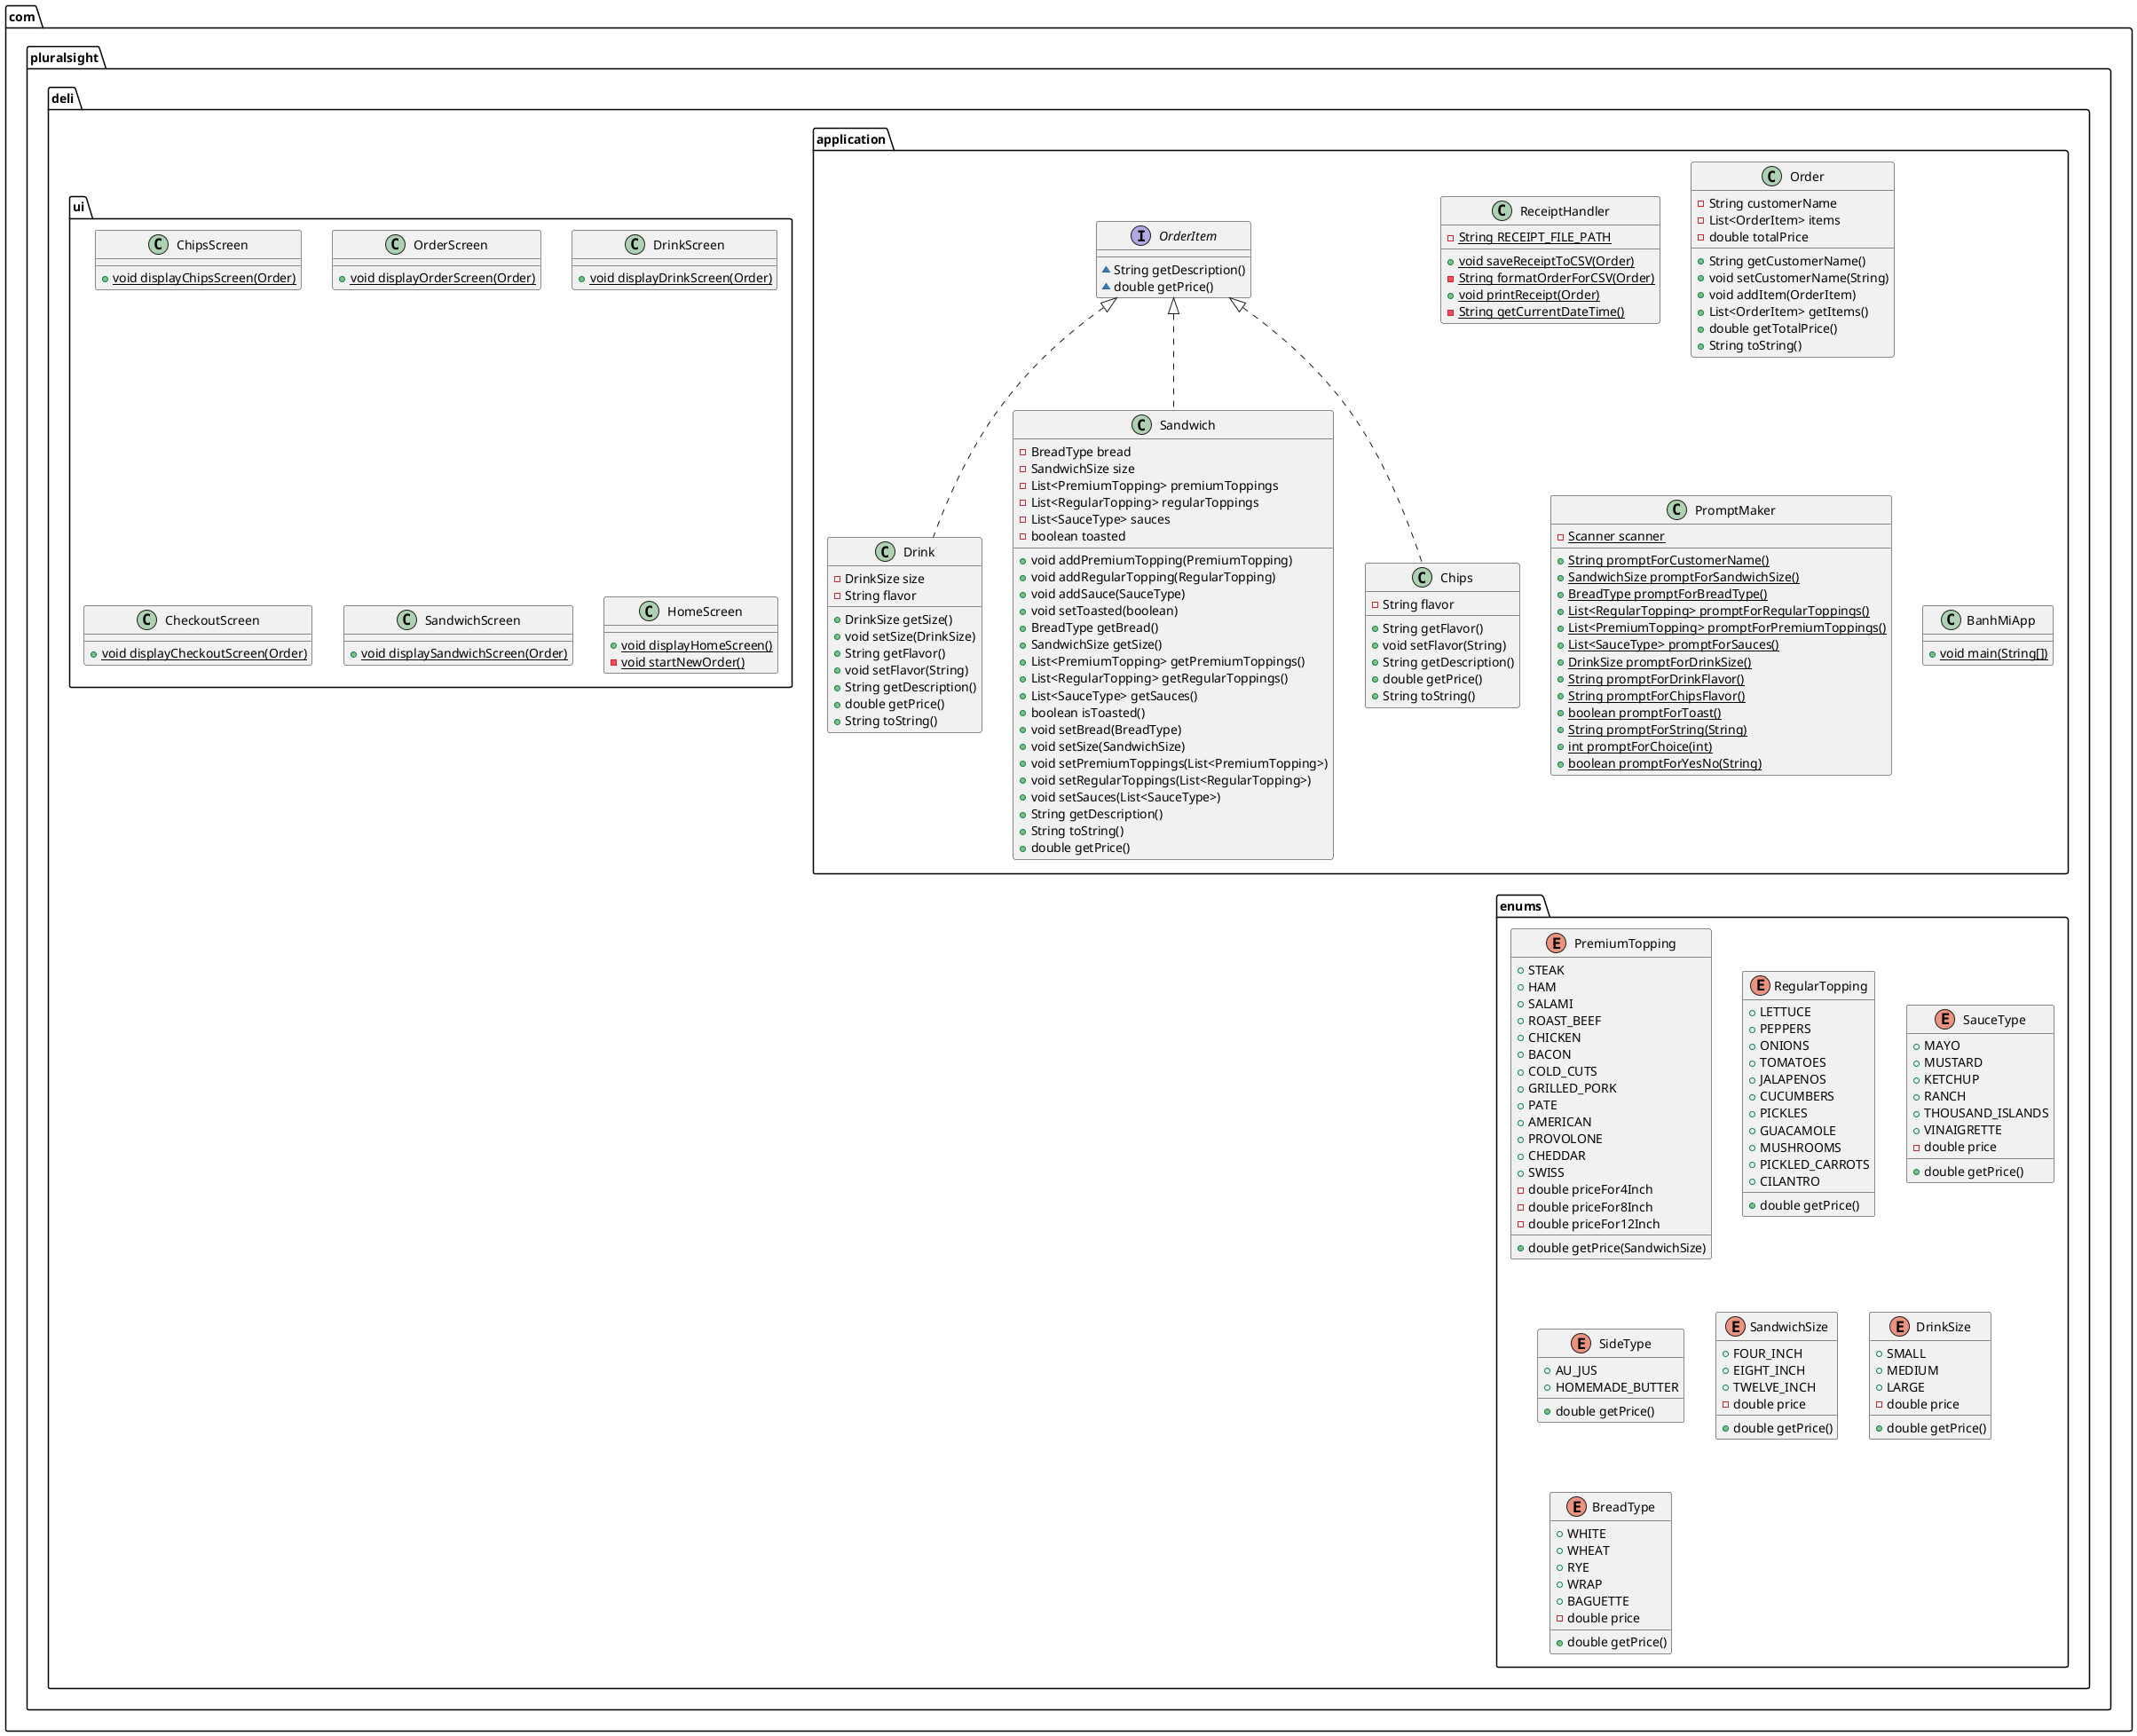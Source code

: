 @startuml
class com.pluralsight.deli.application.Drink {
- DrinkSize size
- String flavor
+ DrinkSize getSize()
+ void setSize(DrinkSize)
+ String getFlavor()
+ void setFlavor(String)
+ String getDescription()
+ double getPrice()
+ String toString()
}


class com.pluralsight.deli.ui.ChipsScreen {
+ {static} void displayChipsScreen(Order)
}

enum com.pluralsight.deli.enums.PremiumTopping {
+  STEAK
+  HAM
+  SALAMI
+  ROAST_BEEF
+  CHICKEN
+  BACON
+  COLD_CUTS
+  GRILLED_PORK
+  PATE
+  AMERICAN
+  PROVOLONE
+  CHEDDAR
+  SWISS
- double priceFor4Inch
- double priceFor8Inch
- double priceFor12Inch
+ double getPrice(SandwichSize)
}


enum com.pluralsight.deli.enums.RegularTopping {
+  LETTUCE
+  PEPPERS
+  ONIONS
+  TOMATOES
+  JALAPENOS
+  CUCUMBERS
+  PICKLES
+  GUACAMOLE
+  MUSHROOMS
+  PICKLED_CARROTS
+  CILANTRO
+ double getPrice()
}


enum com.pluralsight.deli.enums.SauceType {
+  MAYO
+  MUSTARD
+  KETCHUP
+  RANCH
+  THOUSAND_ISLANDS
+  VINAIGRETTE
- double price
+ double getPrice()
}


class com.pluralsight.deli.application.ReceiptHandler {
- {static} String RECEIPT_FILE_PATH
+ {static} void saveReceiptToCSV(Order)
- {static} String formatOrderForCSV(Order)
+ {static} void printReceipt(Order)
- {static} String getCurrentDateTime()
}


enum com.pluralsight.deli.enums.SideType {
+  AU_JUS
+  HOMEMADE_BUTTER
+ double getPrice()
}


interface com.pluralsight.deli.application.OrderItem {
~ String getDescription()
~ double getPrice()
}

class com.pluralsight.deli.ui.OrderScreen {
+ {static} void displayOrderScreen(Order)
}

class com.pluralsight.deli.application.Sandwich {
- BreadType bread
- SandwichSize size
- List<PremiumTopping> premiumToppings
- List<RegularTopping> regularToppings
- List<SauceType> sauces
- boolean toasted
+ void addPremiumTopping(PremiumTopping)
+ void addRegularTopping(RegularTopping)
+ void addSauce(SauceType)
+ void setToasted(boolean)
+ BreadType getBread()
+ SandwichSize getSize()
+ List<PremiumTopping> getPremiumToppings()
+ List<RegularTopping> getRegularToppings()
+ List<SauceType> getSauces()
+ boolean isToasted()
+ void setBread(BreadType)
+ void setSize(SandwichSize)
+ void setPremiumToppings(List<PremiumTopping>)
+ void setRegularToppings(List<RegularTopping>)
+ void setSauces(List<SauceType>)
+ String getDescription()
+ String toString()
+ double getPrice()
}


class com.pluralsight.deli.ui.DrinkScreen {
+ {static} void displayDrinkScreen(Order)
}

class com.pluralsight.deli.application.Order {
- String customerName
- List<OrderItem> items
- double totalPrice
+ String getCustomerName()
+ void setCustomerName(String)
+ void addItem(OrderItem)
+ List<OrderItem> getItems()
+ double getTotalPrice()
+ String toString()
}


class com.pluralsight.deli.application.Chips {
- String flavor
+ String getFlavor()
+ void setFlavor(String)
+ String getDescription()
+ double getPrice()
+ String toString()
}


class com.pluralsight.deli.ui.CheckoutScreen {
+ {static} void displayCheckoutScreen(Order)
}

class com.pluralsight.deli.application.PromptMaker {
- {static} Scanner scanner
+ {static} String promptForCustomerName()
+ {static} SandwichSize promptForSandwichSize()
+ {static} BreadType promptForBreadType()
+ {static} List<RegularTopping> promptForRegularToppings()
+ {static} List<PremiumTopping> promptForPremiumToppings()
+ {static} List<SauceType> promptForSauces()
+ {static} DrinkSize promptForDrinkSize()
+ {static} String promptForDrinkFlavor()
+ {static} String promptForChipsFlavor()
+ {static} boolean promptForToast()
+ {static} String promptForString(String)
+ {static} int promptForChoice(int)
+ {static} boolean promptForYesNo(String)
}


enum com.pluralsight.deli.enums.SandwichSize {
+  FOUR_INCH
+  EIGHT_INCH
+  TWELVE_INCH
- double price
+ double getPrice()
}


enum com.pluralsight.deli.enums.DrinkSize {
+  SMALL
+  MEDIUM
+  LARGE
- double price
+ double getPrice()
}


enum com.pluralsight.deli.enums.BreadType {
+  WHITE
+  WHEAT
+  RYE
+  WRAP
+  BAGUETTE
- double price
+ double getPrice()
}


class com.pluralsight.deli.ui.SandwichScreen {
+ {static} void displaySandwichScreen(Order)
}

class com.pluralsight.deli.application.BanhMiApp {
+ {static} void main(String[])
}

class com.pluralsight.deli.ui.HomeScreen {
+ {static} void displayHomeScreen()
- {static} void startNewOrder()
}



com.pluralsight.deli.application.OrderItem <|.. com.pluralsight.deli.application.Drink
com.pluralsight.deli.application.OrderItem <|.. com.pluralsight.deli.application.Sandwich
com.pluralsight.deli.application.OrderItem <|.. com.pluralsight.deli.application.Chips
@enduml